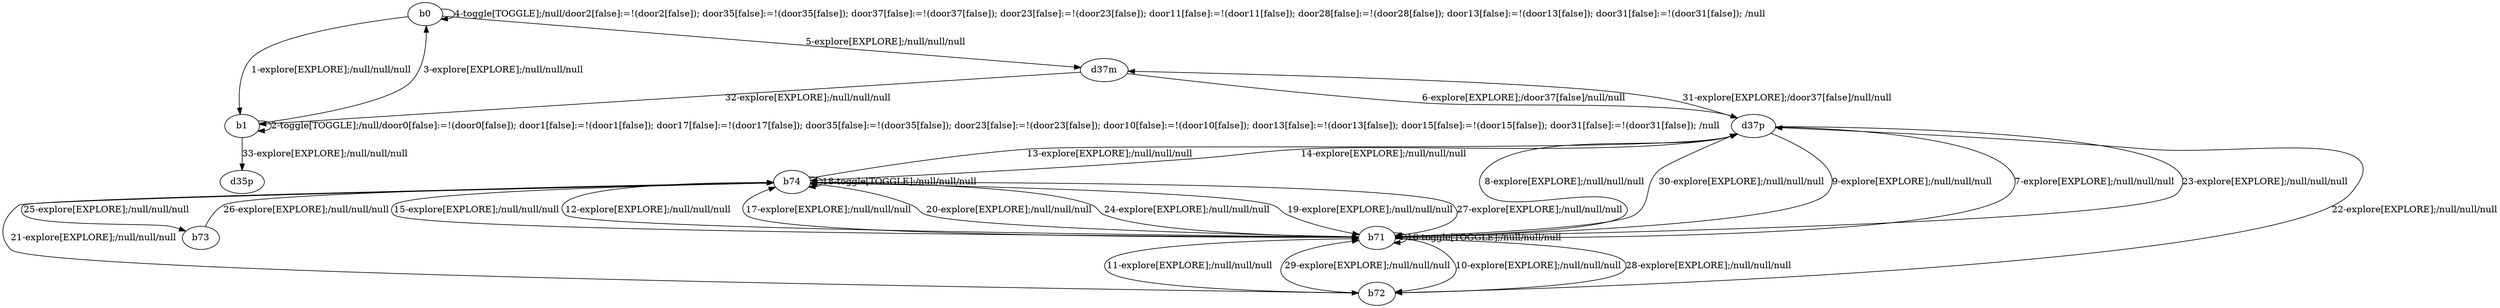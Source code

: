 # Total number of goals covered by this test: 2
# b74 --> b71
# b73 --> b74

digraph g {
"b0" -> "b1" [label = "1-explore[EXPLORE];/null/null/null"];
"b1" -> "b1" [label = "2-toggle[TOGGLE];/null/door0[false]:=!(door0[false]); door1[false]:=!(door1[false]); door17[false]:=!(door17[false]); door35[false]:=!(door35[false]); door23[false]:=!(door23[false]); door10[false]:=!(door10[false]); door13[false]:=!(door13[false]); door15[false]:=!(door15[false]); door31[false]:=!(door31[false]); /null"];
"b1" -> "b0" [label = "3-explore[EXPLORE];/null/null/null"];
"b0" -> "b0" [label = "4-toggle[TOGGLE];/null/door2[false]:=!(door2[false]); door35[false]:=!(door35[false]); door37[false]:=!(door37[false]); door23[false]:=!(door23[false]); door11[false]:=!(door11[false]); door28[false]:=!(door28[false]); door13[false]:=!(door13[false]); door31[false]:=!(door31[false]); /null"];
"b0" -> "d37m" [label = "5-explore[EXPLORE];/null/null/null"];
"d37m" -> "d37p" [label = "6-explore[EXPLORE];/door37[false]/null/null"];
"d37p" -> "b71" [label = "7-explore[EXPLORE];/null/null/null"];
"b71" -> "d37p" [label = "8-explore[EXPLORE];/null/null/null"];
"d37p" -> "b71" [label = "9-explore[EXPLORE];/null/null/null"];
"b71" -> "b72" [label = "10-explore[EXPLORE];/null/null/null"];
"b72" -> "b71" [label = "11-explore[EXPLORE];/null/null/null"];
"b71" -> "b74" [label = "12-explore[EXPLORE];/null/null/null"];
"b74" -> "d37p" [label = "13-explore[EXPLORE];/null/null/null"];
"d37p" -> "b74" [label = "14-explore[EXPLORE];/null/null/null"];
"b74" -> "b71" [label = "15-explore[EXPLORE];/null/null/null"];
"b71" -> "b71" [label = "16-toggle[TOGGLE];/null/null/null"];
"b71" -> "b74" [label = "17-explore[EXPLORE];/null/null/null"];
"b74" -> "b74" [label = "18-toggle[TOGGLE];/null/null/null"];
"b74" -> "b71" [label = "19-explore[EXPLORE];/null/null/null"];
"b71" -> "b74" [label = "20-explore[EXPLORE];/null/null/null"];
"b74" -> "b72" [label = "21-explore[EXPLORE];/null/null/null"];
"b72" -> "d37p" [label = "22-explore[EXPLORE];/null/null/null"];
"d37p" -> "b71" [label = "23-explore[EXPLORE];/null/null/null"];
"b71" -> "b74" [label = "24-explore[EXPLORE];/null/null/null"];
"b74" -> "b73" [label = "25-explore[EXPLORE];/null/null/null"];
"b73" -> "b74" [label = "26-explore[EXPLORE];/null/null/null"];
"b74" -> "b71" [label = "27-explore[EXPLORE];/null/null/null"];
"b71" -> "b72" [label = "28-explore[EXPLORE];/null/null/null"];
"b72" -> "b71" [label = "29-explore[EXPLORE];/null/null/null"];
"b71" -> "d37p" [label = "30-explore[EXPLORE];/null/null/null"];
"d37p" -> "d37m" [label = "31-explore[EXPLORE];/door37[false]/null/null"];
"d37m" -> "b1" [label = "32-explore[EXPLORE];/null/null/null"];
"b1" -> "d35p" [label = "33-explore[EXPLORE];/null/null/null"];
}